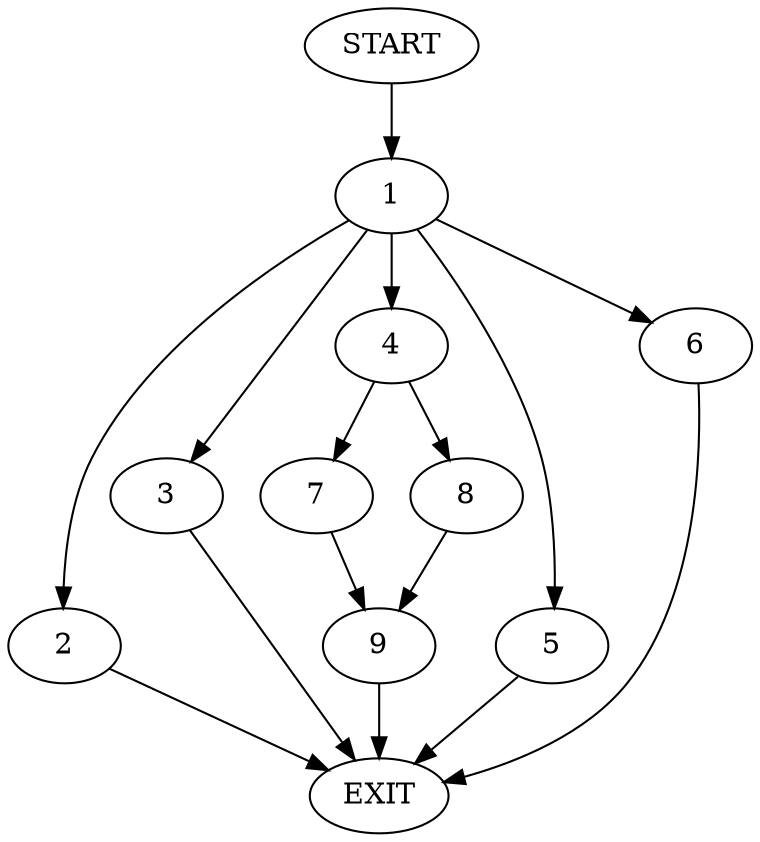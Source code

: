digraph {
0 [label="START"]
10 [label="EXIT"]
0 -> 1
1 -> 2
1 -> 3
1 -> 4
1 -> 5
1 -> 6
5 -> 10
2 -> 10
6 -> 10
3 -> 10
4 -> 7
4 -> 8
7 -> 9
8 -> 9
9 -> 10
}
